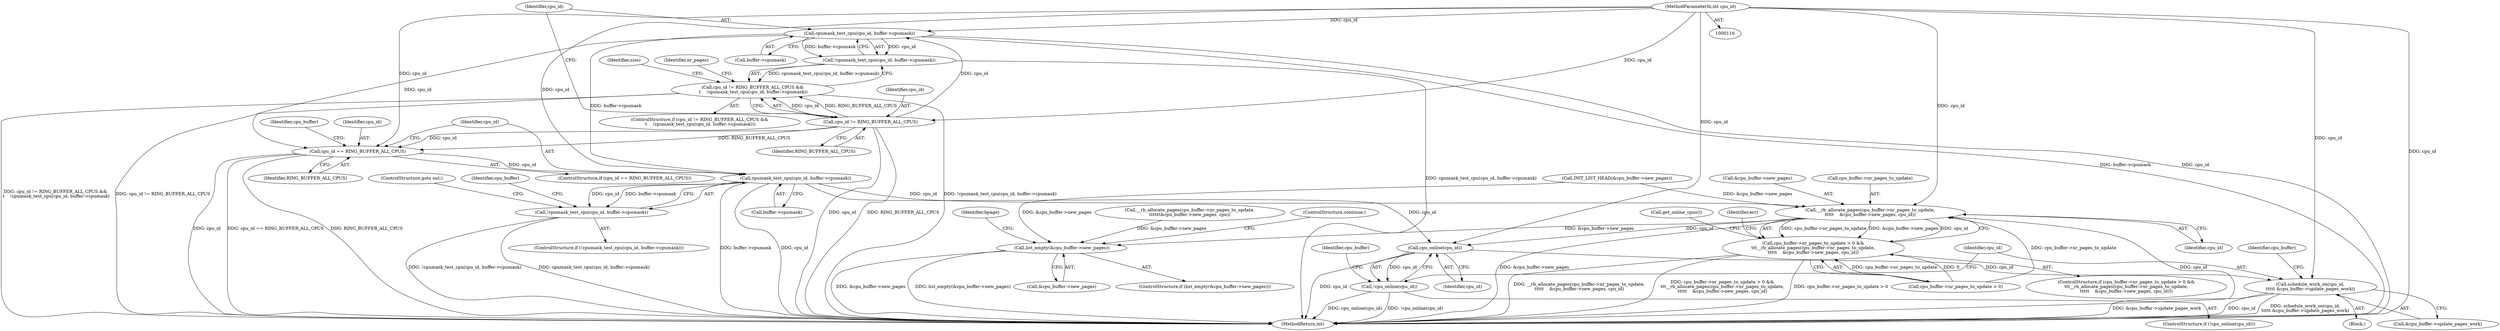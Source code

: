 digraph "0_linux_59643d1535eb220668692a5359de22545af579f6@pointer" {
"1000139" [label="(Call,cpumask_test_cpu(cpu_id, buffer->cpumask))"];
"1000135" [label="(Call,cpu_id != RING_BUFFER_ALL_CPUS)"];
"1000119" [label="(MethodParameterIn,int cpu_id)"];
"1000138" [label="(Call,!cpumask_test_cpu(cpu_id, buffer->cpumask))"];
"1000134" [label="(Call,cpu_id != RING_BUFFER_ALL_CPUS &&\n \t    !cpumask_test_cpu(cpu_id, buffer->cpumask))"];
"1000178" [label="(Call,cpu_id == RING_BUFFER_ALL_CPUS)"];
"1000294" [label="(Call,cpumask_test_cpu(cpu_id, buffer->cpumask))"];
"1000293" [label="(Call,!cpumask_test_cpu(cpu_id, buffer->cpumask))"];
"1000335" [label="(Call,__rb_allocate_pages(cpu_buffer->nr_pages_to_update,\n\t\t\t\t\t    &cpu_buffer->new_pages, cpu_id))"];
"1000329" [label="(Call,cpu_buffer->nr_pages_to_update > 0 &&\n\t\t\t__rb_allocate_pages(cpu_buffer->nr_pages_to_update,\n\t\t\t\t\t    &cpu_buffer->new_pages, cpu_id))"];
"1000353" [label="(Call,cpu_online(cpu_id))"];
"1000352" [label="(Call,!cpu_online(cpu_id))"];
"1000359" [label="(Call,schedule_work_on(cpu_id,\n\t\t\t\t\t &cpu_buffer->update_pages_work))"];
"1000429" [label="(Call,list_empty(&cpu_buffer->new_pages))"];
"1000439" [label="(Identifier,bpage)"];
"1000360" [label="(Identifier,cpu_id)"];
"1000339" [label="(Call,&cpu_buffer->new_pages)"];
"1000145" [label="(Identifier,size)"];
"1000140" [label="(Identifier,cpu_id)"];
"1000119" [label="(MethodParameterIn,int cpu_id)"];
"1000212" [label="(Call,__rb_allocate_pages(cpu_buffer->nr_pages_to_update,\n\t\t\t\t\t\t&cpu_buffer->new_pages, cpu))"];
"1000335" [label="(Call,__rb_allocate_pages(cpu_buffer->nr_pages_to_update,\n\t\t\t\t\t    &cpu_buffer->new_pages, cpu_id))"];
"1000329" [label="(Call,cpu_buffer->nr_pages_to_update > 0 &&\n\t\t\t__rb_allocate_pages(cpu_buffer->nr_pages_to_update,\n\t\t\t\t\t    &cpu_buffer->new_pages, cpu_id))"];
"1000350" [label="(Call,get_online_cpus())"];
"1000353" [label="(Call,cpu_online(cpu_id))"];
"1000137" [label="(Identifier,RING_BUFFER_ALL_CPUS)"];
"1000330" [label="(Call,cpu_buffer->nr_pages_to_update > 0)"];
"1000352" [label="(Call,!cpu_online(cpu_id))"];
"1000354" [label="(Identifier,cpu_id)"];
"1000356" [label="(Identifier,cpu_buffer)"];
"1000296" [label="(Call,buffer->cpumask)"];
"1000295" [label="(Identifier,cpu_id)"];
"1000434" [label="(ControlStructure,continue;)"];
"1000136" [label="(Identifier,cpu_id)"];
"1000177" [label="(ControlStructure,if (cpu_id == RING_BUFFER_ALL_CPUS))"];
"1000147" [label="(Identifier,nr_pages)"];
"1000346" [label="(Identifier,err)"];
"1000299" [label="(ControlStructure,goto out;)"];
"1000180" [label="(Identifier,RING_BUFFER_ALL_CPUS)"];
"1000294" [label="(Call,cpumask_test_cpu(cpu_id, buffer->cpumask))"];
"1000134" [label="(Call,cpu_id != RING_BUFFER_ALL_CPUS &&\n \t    !cpumask_test_cpu(cpu_id, buffer->cpumask))"];
"1000293" [label="(Call,!cpumask_test_cpu(cpu_id, buffer->cpumask))"];
"1000428" [label="(ControlStructure,if (list_empty(&cpu_buffer->new_pages)))"];
"1000292" [label="(ControlStructure,if (!cpumask_test_cpu(cpu_id, buffer->cpumask)))"];
"1000184" [label="(Identifier,cpu_buffer)"];
"1000359" [label="(Call,schedule_work_on(cpu_id,\n\t\t\t\t\t &cpu_buffer->update_pages_work))"];
"1000138" [label="(Call,!cpumask_test_cpu(cpu_id, buffer->cpumask))"];
"1000343" [label="(Identifier,cpu_id)"];
"1000135" [label="(Call,cpu_id != RING_BUFFER_ALL_CPUS)"];
"1000178" [label="(Call,cpu_id == RING_BUFFER_ALL_CPUS)"];
"1000328" [label="(ControlStructure,if (cpu_buffer->nr_pages_to_update > 0 &&\n\t\t\t__rb_allocate_pages(cpu_buffer->nr_pages_to_update,\n\t\t\t\t\t    &cpu_buffer->new_pages, cpu_id)))"];
"1000450" [label="(MethodReturn,int)"];
"1000358" [label="(Block,)"];
"1000301" [label="(Identifier,cpu_buffer)"];
"1000351" [label="(ControlStructure,if (!cpu_online(cpu_id)))"];
"1000430" [label="(Call,&cpu_buffer->new_pages)"];
"1000323" [label="(Call,INIT_LIST_HEAD(&cpu_buffer->new_pages))"];
"1000179" [label="(Identifier,cpu_id)"];
"1000141" [label="(Call,buffer->cpumask)"];
"1000429" [label="(Call,list_empty(&cpu_buffer->new_pages))"];
"1000133" [label="(ControlStructure,if (cpu_id != RING_BUFFER_ALL_CPUS &&\n \t    !cpumask_test_cpu(cpu_id, buffer->cpumask)))"];
"1000361" [label="(Call,&cpu_buffer->update_pages_work)"];
"1000139" [label="(Call,cpumask_test_cpu(cpu_id, buffer->cpumask))"];
"1000368" [label="(Identifier,cpu_buffer)"];
"1000336" [label="(Call,cpu_buffer->nr_pages_to_update)"];
"1000139" -> "1000138"  [label="AST: "];
"1000139" -> "1000141"  [label="CFG: "];
"1000140" -> "1000139"  [label="AST: "];
"1000141" -> "1000139"  [label="AST: "];
"1000138" -> "1000139"  [label="CFG: "];
"1000139" -> "1000450"  [label="DDG: buffer->cpumask"];
"1000139" -> "1000450"  [label="DDG: cpu_id"];
"1000139" -> "1000138"  [label="DDG: cpu_id"];
"1000139" -> "1000138"  [label="DDG: buffer->cpumask"];
"1000135" -> "1000139"  [label="DDG: cpu_id"];
"1000119" -> "1000139"  [label="DDG: cpu_id"];
"1000139" -> "1000178"  [label="DDG: cpu_id"];
"1000139" -> "1000294"  [label="DDG: buffer->cpumask"];
"1000135" -> "1000134"  [label="AST: "];
"1000135" -> "1000137"  [label="CFG: "];
"1000136" -> "1000135"  [label="AST: "];
"1000137" -> "1000135"  [label="AST: "];
"1000140" -> "1000135"  [label="CFG: "];
"1000134" -> "1000135"  [label="CFG: "];
"1000135" -> "1000450"  [label="DDG: cpu_id"];
"1000135" -> "1000450"  [label="DDG: RING_BUFFER_ALL_CPUS"];
"1000135" -> "1000134"  [label="DDG: cpu_id"];
"1000135" -> "1000134"  [label="DDG: RING_BUFFER_ALL_CPUS"];
"1000119" -> "1000135"  [label="DDG: cpu_id"];
"1000135" -> "1000178"  [label="DDG: cpu_id"];
"1000135" -> "1000178"  [label="DDG: RING_BUFFER_ALL_CPUS"];
"1000119" -> "1000116"  [label="AST: "];
"1000119" -> "1000450"  [label="DDG: cpu_id"];
"1000119" -> "1000178"  [label="DDG: cpu_id"];
"1000119" -> "1000294"  [label="DDG: cpu_id"];
"1000119" -> "1000335"  [label="DDG: cpu_id"];
"1000119" -> "1000353"  [label="DDG: cpu_id"];
"1000119" -> "1000359"  [label="DDG: cpu_id"];
"1000138" -> "1000134"  [label="AST: "];
"1000134" -> "1000138"  [label="CFG: "];
"1000138" -> "1000450"  [label="DDG: cpumask_test_cpu(cpu_id, buffer->cpumask)"];
"1000138" -> "1000134"  [label="DDG: cpumask_test_cpu(cpu_id, buffer->cpumask)"];
"1000134" -> "1000133"  [label="AST: "];
"1000145" -> "1000134"  [label="CFG: "];
"1000147" -> "1000134"  [label="CFG: "];
"1000134" -> "1000450"  [label="DDG: cpu_id != RING_BUFFER_ALL_CPUS &&\n \t    !cpumask_test_cpu(cpu_id, buffer->cpumask)"];
"1000134" -> "1000450"  [label="DDG: cpu_id != RING_BUFFER_ALL_CPUS"];
"1000134" -> "1000450"  [label="DDG: !cpumask_test_cpu(cpu_id, buffer->cpumask)"];
"1000178" -> "1000177"  [label="AST: "];
"1000178" -> "1000180"  [label="CFG: "];
"1000179" -> "1000178"  [label="AST: "];
"1000180" -> "1000178"  [label="AST: "];
"1000184" -> "1000178"  [label="CFG: "];
"1000295" -> "1000178"  [label="CFG: "];
"1000178" -> "1000450"  [label="DDG: cpu_id"];
"1000178" -> "1000450"  [label="DDG: cpu_id == RING_BUFFER_ALL_CPUS"];
"1000178" -> "1000450"  [label="DDG: RING_BUFFER_ALL_CPUS"];
"1000178" -> "1000294"  [label="DDG: cpu_id"];
"1000294" -> "1000293"  [label="AST: "];
"1000294" -> "1000296"  [label="CFG: "];
"1000295" -> "1000294"  [label="AST: "];
"1000296" -> "1000294"  [label="AST: "];
"1000293" -> "1000294"  [label="CFG: "];
"1000294" -> "1000450"  [label="DDG: buffer->cpumask"];
"1000294" -> "1000450"  [label="DDG: cpu_id"];
"1000294" -> "1000293"  [label="DDG: cpu_id"];
"1000294" -> "1000293"  [label="DDG: buffer->cpumask"];
"1000294" -> "1000335"  [label="DDG: cpu_id"];
"1000294" -> "1000353"  [label="DDG: cpu_id"];
"1000293" -> "1000292"  [label="AST: "];
"1000299" -> "1000293"  [label="CFG: "];
"1000301" -> "1000293"  [label="CFG: "];
"1000293" -> "1000450"  [label="DDG: cpumask_test_cpu(cpu_id, buffer->cpumask)"];
"1000293" -> "1000450"  [label="DDG: !cpumask_test_cpu(cpu_id, buffer->cpumask)"];
"1000335" -> "1000329"  [label="AST: "];
"1000335" -> "1000343"  [label="CFG: "];
"1000336" -> "1000335"  [label="AST: "];
"1000339" -> "1000335"  [label="AST: "];
"1000343" -> "1000335"  [label="AST: "];
"1000329" -> "1000335"  [label="CFG: "];
"1000335" -> "1000450"  [label="DDG: &cpu_buffer->new_pages"];
"1000335" -> "1000450"  [label="DDG: cpu_id"];
"1000335" -> "1000329"  [label="DDG: cpu_buffer->nr_pages_to_update"];
"1000335" -> "1000329"  [label="DDG: &cpu_buffer->new_pages"];
"1000335" -> "1000329"  [label="DDG: cpu_id"];
"1000330" -> "1000335"  [label="DDG: cpu_buffer->nr_pages_to_update"];
"1000323" -> "1000335"  [label="DDG: &cpu_buffer->new_pages"];
"1000335" -> "1000353"  [label="DDG: cpu_id"];
"1000335" -> "1000429"  [label="DDG: &cpu_buffer->new_pages"];
"1000329" -> "1000328"  [label="AST: "];
"1000329" -> "1000330"  [label="CFG: "];
"1000330" -> "1000329"  [label="AST: "];
"1000346" -> "1000329"  [label="CFG: "];
"1000350" -> "1000329"  [label="CFG: "];
"1000329" -> "1000450"  [label="DDG: cpu_buffer->nr_pages_to_update > 0 &&\n\t\t\t__rb_allocate_pages(cpu_buffer->nr_pages_to_update,\n\t\t\t\t\t    &cpu_buffer->new_pages, cpu_id)"];
"1000329" -> "1000450"  [label="DDG: cpu_buffer->nr_pages_to_update > 0"];
"1000329" -> "1000450"  [label="DDG: __rb_allocate_pages(cpu_buffer->nr_pages_to_update,\n\t\t\t\t\t    &cpu_buffer->new_pages, cpu_id)"];
"1000330" -> "1000329"  [label="DDG: cpu_buffer->nr_pages_to_update"];
"1000330" -> "1000329"  [label="DDG: 0"];
"1000353" -> "1000352"  [label="AST: "];
"1000353" -> "1000354"  [label="CFG: "];
"1000354" -> "1000353"  [label="AST: "];
"1000352" -> "1000353"  [label="CFG: "];
"1000353" -> "1000450"  [label="DDG: cpu_id"];
"1000353" -> "1000352"  [label="DDG: cpu_id"];
"1000353" -> "1000359"  [label="DDG: cpu_id"];
"1000352" -> "1000351"  [label="AST: "];
"1000356" -> "1000352"  [label="CFG: "];
"1000360" -> "1000352"  [label="CFG: "];
"1000352" -> "1000450"  [label="DDG: cpu_online(cpu_id)"];
"1000352" -> "1000450"  [label="DDG: !cpu_online(cpu_id)"];
"1000359" -> "1000358"  [label="AST: "];
"1000359" -> "1000361"  [label="CFG: "];
"1000360" -> "1000359"  [label="AST: "];
"1000361" -> "1000359"  [label="AST: "];
"1000368" -> "1000359"  [label="CFG: "];
"1000359" -> "1000450"  [label="DDG: &cpu_buffer->update_pages_work"];
"1000359" -> "1000450"  [label="DDG: cpu_id"];
"1000359" -> "1000450"  [label="DDG: schedule_work_on(cpu_id,\n\t\t\t\t\t &cpu_buffer->update_pages_work)"];
"1000429" -> "1000428"  [label="AST: "];
"1000429" -> "1000430"  [label="CFG: "];
"1000430" -> "1000429"  [label="AST: "];
"1000434" -> "1000429"  [label="CFG: "];
"1000439" -> "1000429"  [label="CFG: "];
"1000429" -> "1000450"  [label="DDG: &cpu_buffer->new_pages"];
"1000429" -> "1000450"  [label="DDG: list_empty(&cpu_buffer->new_pages)"];
"1000212" -> "1000429"  [label="DDG: &cpu_buffer->new_pages"];
"1000323" -> "1000429"  [label="DDG: &cpu_buffer->new_pages"];
}
